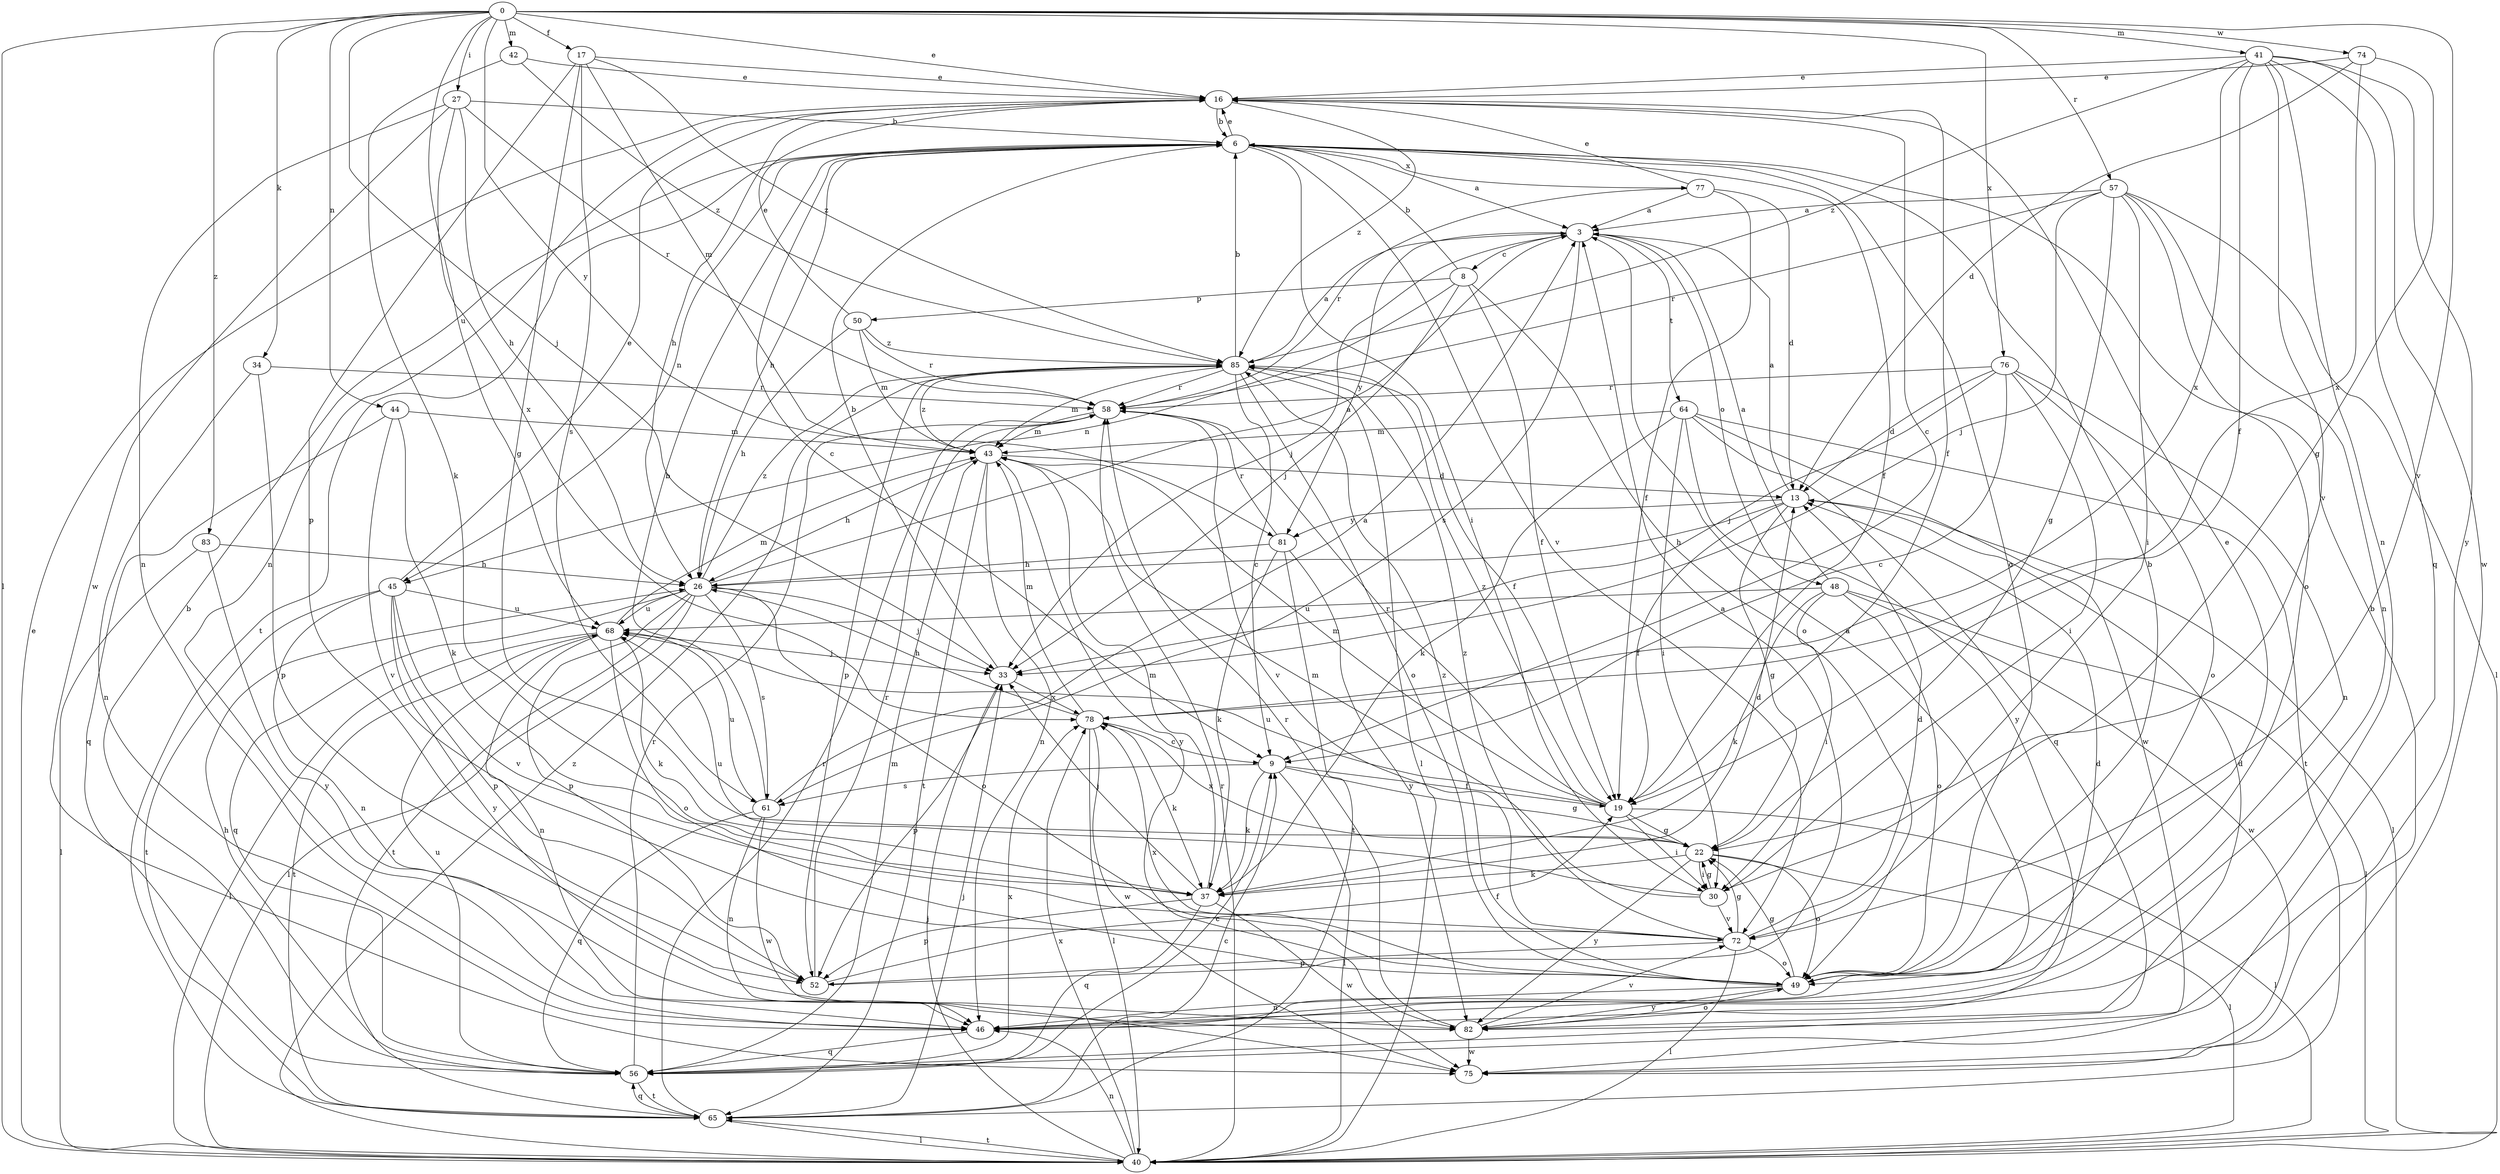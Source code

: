 strict digraph  {
0;
3;
6;
8;
9;
13;
16;
17;
19;
22;
26;
27;
30;
33;
34;
37;
40;
41;
42;
43;
44;
45;
46;
48;
49;
50;
52;
56;
57;
58;
61;
64;
65;
68;
72;
74;
75;
76;
77;
78;
81;
82;
83;
85;
0 -> 16  [label=e];
0 -> 17  [label=f];
0 -> 27  [label=i];
0 -> 33  [label=j];
0 -> 34  [label=k];
0 -> 40  [label=l];
0 -> 41  [label=m];
0 -> 42  [label=m];
0 -> 44  [label=n];
0 -> 57  [label=r];
0 -> 68  [label=u];
0 -> 72  [label=v];
0 -> 74  [label=w];
0 -> 76  [label=x];
0 -> 81  [label=y];
0 -> 83  [label=z];
3 -> 8  [label=c];
3 -> 33  [label=j];
3 -> 48  [label=o];
3 -> 61  [label=s];
3 -> 64  [label=t];
3 -> 81  [label=y];
6 -> 3  [label=a];
6 -> 9  [label=c];
6 -> 16  [label=e];
6 -> 19  [label=f];
6 -> 26  [label=h];
6 -> 30  [label=i];
6 -> 45  [label=n];
6 -> 49  [label=o];
6 -> 65  [label=t];
6 -> 72  [label=v];
6 -> 77  [label=x];
8 -> 6  [label=b];
8 -> 19  [label=f];
8 -> 33  [label=j];
8 -> 45  [label=n];
8 -> 49  [label=o];
8 -> 50  [label=p];
9 -> 19  [label=f];
9 -> 22  [label=g];
9 -> 37  [label=k];
9 -> 40  [label=l];
9 -> 61  [label=s];
13 -> 3  [label=a];
13 -> 19  [label=f];
13 -> 22  [label=g];
13 -> 26  [label=h];
13 -> 40  [label=l];
13 -> 81  [label=y];
16 -> 6  [label=b];
16 -> 9  [label=c];
16 -> 19  [label=f];
16 -> 26  [label=h];
16 -> 46  [label=n];
16 -> 85  [label=z];
17 -> 16  [label=e];
17 -> 22  [label=g];
17 -> 43  [label=m];
17 -> 52  [label=p];
17 -> 61  [label=s];
17 -> 85  [label=z];
19 -> 22  [label=g];
19 -> 30  [label=i];
19 -> 40  [label=l];
19 -> 43  [label=m];
19 -> 58  [label=r];
19 -> 68  [label=u];
19 -> 85  [label=z];
22 -> 30  [label=i];
22 -> 37  [label=k];
22 -> 40  [label=l];
22 -> 49  [label=o];
22 -> 78  [label=x];
22 -> 82  [label=y];
26 -> 3  [label=a];
26 -> 33  [label=j];
26 -> 40  [label=l];
26 -> 49  [label=o];
26 -> 52  [label=p];
26 -> 56  [label=q];
26 -> 61  [label=s];
26 -> 65  [label=t];
26 -> 68  [label=u];
26 -> 85  [label=z];
27 -> 6  [label=b];
27 -> 26  [label=h];
27 -> 46  [label=n];
27 -> 58  [label=r];
27 -> 75  [label=w];
27 -> 78  [label=x];
30 -> 22  [label=g];
30 -> 43  [label=m];
30 -> 68  [label=u];
30 -> 72  [label=v];
33 -> 6  [label=b];
33 -> 52  [label=p];
33 -> 78  [label=x];
34 -> 46  [label=n];
34 -> 52  [label=p];
34 -> 58  [label=r];
37 -> 13  [label=d];
37 -> 33  [label=j];
37 -> 43  [label=m];
37 -> 52  [label=p];
37 -> 56  [label=q];
37 -> 75  [label=w];
40 -> 16  [label=e];
40 -> 33  [label=j];
40 -> 46  [label=n];
40 -> 58  [label=r];
40 -> 65  [label=t];
40 -> 78  [label=x];
40 -> 85  [label=z];
41 -> 16  [label=e];
41 -> 19  [label=f];
41 -> 46  [label=n];
41 -> 56  [label=q];
41 -> 72  [label=v];
41 -> 75  [label=w];
41 -> 78  [label=x];
41 -> 82  [label=y];
41 -> 85  [label=z];
42 -> 16  [label=e];
42 -> 37  [label=k];
42 -> 85  [label=z];
43 -> 13  [label=d];
43 -> 26  [label=h];
43 -> 46  [label=n];
43 -> 65  [label=t];
43 -> 82  [label=y];
43 -> 85  [label=z];
44 -> 37  [label=k];
44 -> 43  [label=m];
44 -> 56  [label=q];
44 -> 72  [label=v];
45 -> 16  [label=e];
45 -> 46  [label=n];
45 -> 52  [label=p];
45 -> 65  [label=t];
45 -> 68  [label=u];
45 -> 72  [label=v];
45 -> 82  [label=y];
46 -> 3  [label=a];
46 -> 13  [label=d];
46 -> 56  [label=q];
48 -> 3  [label=a];
48 -> 30  [label=i];
48 -> 37  [label=k];
48 -> 40  [label=l];
48 -> 49  [label=o];
48 -> 68  [label=u];
48 -> 75  [label=w];
49 -> 6  [label=b];
49 -> 16  [label=e];
49 -> 22  [label=g];
49 -> 46  [label=n];
49 -> 78  [label=x];
49 -> 82  [label=y];
49 -> 85  [label=z];
50 -> 16  [label=e];
50 -> 26  [label=h];
50 -> 43  [label=m];
50 -> 58  [label=r];
50 -> 85  [label=z];
52 -> 3  [label=a];
52 -> 19  [label=f];
52 -> 58  [label=r];
56 -> 6  [label=b];
56 -> 9  [label=c];
56 -> 26  [label=h];
56 -> 43  [label=m];
56 -> 58  [label=r];
56 -> 65  [label=t];
56 -> 68  [label=u];
56 -> 78  [label=x];
57 -> 3  [label=a];
57 -> 22  [label=g];
57 -> 30  [label=i];
57 -> 33  [label=j];
57 -> 40  [label=l];
57 -> 46  [label=n];
57 -> 49  [label=o];
57 -> 58  [label=r];
58 -> 43  [label=m];
58 -> 72  [label=v];
61 -> 3  [label=a];
61 -> 6  [label=b];
61 -> 46  [label=n];
61 -> 56  [label=q];
61 -> 68  [label=u];
61 -> 75  [label=w];
64 -> 30  [label=i];
64 -> 37  [label=k];
64 -> 43  [label=m];
64 -> 56  [label=q];
64 -> 65  [label=t];
64 -> 75  [label=w];
64 -> 82  [label=y];
65 -> 9  [label=c];
65 -> 33  [label=j];
65 -> 40  [label=l];
65 -> 56  [label=q];
65 -> 58  [label=r];
68 -> 33  [label=j];
68 -> 37  [label=k];
68 -> 40  [label=l];
68 -> 43  [label=m];
68 -> 46  [label=n];
68 -> 49  [label=o];
68 -> 65  [label=t];
72 -> 13  [label=d];
72 -> 22  [label=g];
72 -> 40  [label=l];
72 -> 49  [label=o];
72 -> 52  [label=p];
72 -> 85  [label=z];
74 -> 13  [label=d];
74 -> 16  [label=e];
74 -> 22  [label=g];
74 -> 78  [label=x];
75 -> 6  [label=b];
76 -> 9  [label=c];
76 -> 13  [label=d];
76 -> 30  [label=i];
76 -> 33  [label=j];
76 -> 46  [label=n];
76 -> 49  [label=o];
76 -> 58  [label=r];
77 -> 3  [label=a];
77 -> 13  [label=d];
77 -> 16  [label=e];
77 -> 19  [label=f];
77 -> 58  [label=r];
78 -> 9  [label=c];
78 -> 26  [label=h];
78 -> 37  [label=k];
78 -> 40  [label=l];
78 -> 43  [label=m];
78 -> 75  [label=w];
81 -> 26  [label=h];
81 -> 37  [label=k];
81 -> 58  [label=r];
81 -> 65  [label=t];
81 -> 82  [label=y];
82 -> 13  [label=d];
82 -> 49  [label=o];
82 -> 58  [label=r];
82 -> 72  [label=v];
82 -> 75  [label=w];
83 -> 26  [label=h];
83 -> 40  [label=l];
83 -> 82  [label=y];
85 -> 3  [label=a];
85 -> 6  [label=b];
85 -> 9  [label=c];
85 -> 19  [label=f];
85 -> 40  [label=l];
85 -> 43  [label=m];
85 -> 49  [label=o];
85 -> 52  [label=p];
85 -> 58  [label=r];
}

